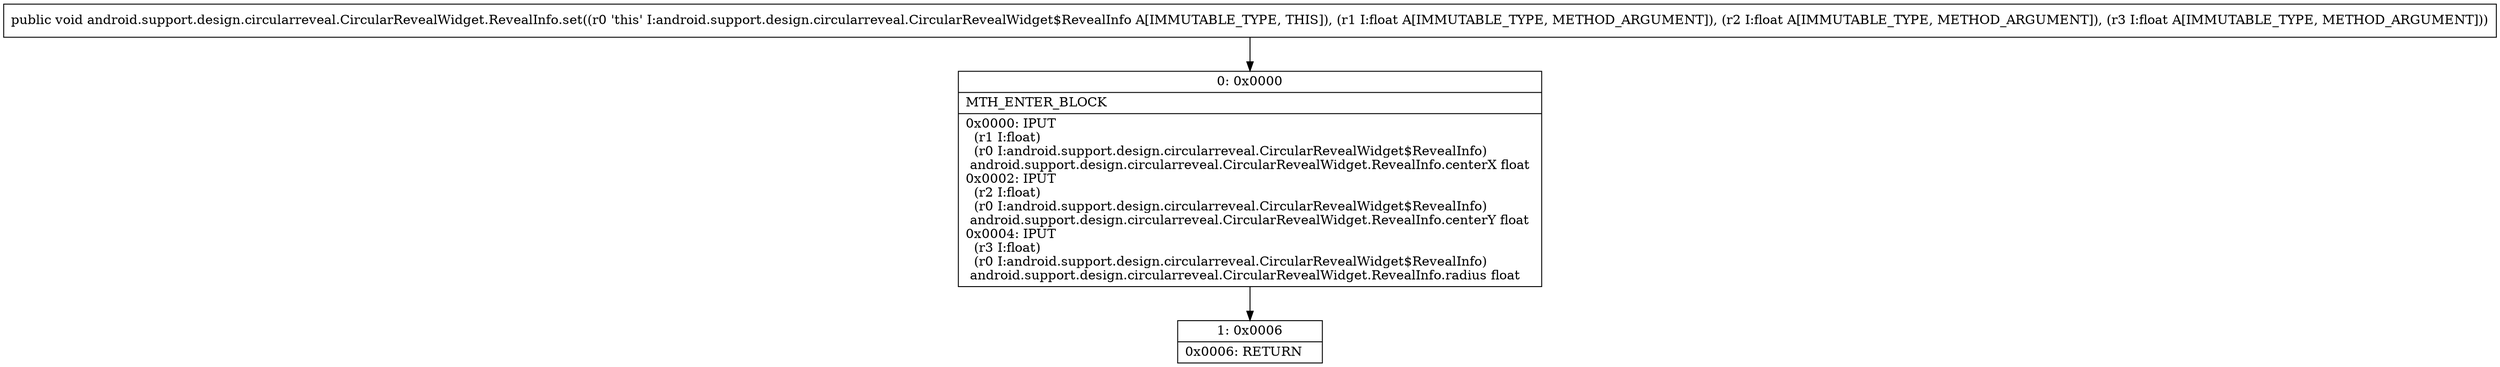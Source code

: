 digraph "CFG forandroid.support.design.circularreveal.CircularRevealWidget.RevealInfo.set(FFF)V" {
Node_0 [shape=record,label="{0\:\ 0x0000|MTH_ENTER_BLOCK\l|0x0000: IPUT  \l  (r1 I:float)\l  (r0 I:android.support.design.circularreveal.CircularRevealWidget$RevealInfo)\l android.support.design.circularreveal.CircularRevealWidget.RevealInfo.centerX float \l0x0002: IPUT  \l  (r2 I:float)\l  (r0 I:android.support.design.circularreveal.CircularRevealWidget$RevealInfo)\l android.support.design.circularreveal.CircularRevealWidget.RevealInfo.centerY float \l0x0004: IPUT  \l  (r3 I:float)\l  (r0 I:android.support.design.circularreveal.CircularRevealWidget$RevealInfo)\l android.support.design.circularreveal.CircularRevealWidget.RevealInfo.radius float \l}"];
Node_1 [shape=record,label="{1\:\ 0x0006|0x0006: RETURN   \l}"];
MethodNode[shape=record,label="{public void android.support.design.circularreveal.CircularRevealWidget.RevealInfo.set((r0 'this' I:android.support.design.circularreveal.CircularRevealWidget$RevealInfo A[IMMUTABLE_TYPE, THIS]), (r1 I:float A[IMMUTABLE_TYPE, METHOD_ARGUMENT]), (r2 I:float A[IMMUTABLE_TYPE, METHOD_ARGUMENT]), (r3 I:float A[IMMUTABLE_TYPE, METHOD_ARGUMENT])) }"];
MethodNode -> Node_0;
Node_0 -> Node_1;
}

